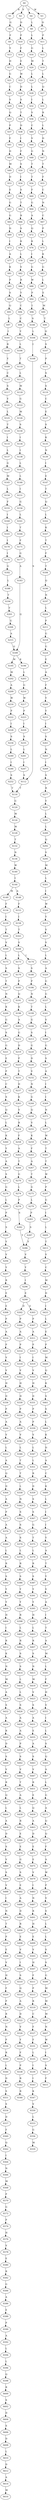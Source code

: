 strict digraph  {
	S0 -> S1 [ label = R ];
	S0 -> S2 [ label = V ];
	S0 -> S3 [ label = W ];
	S0 -> S4 [ label = T ];
	S1 -> S5 [ label = G ];
	S2 -> S6 [ label = D ];
	S3 -> S7 [ label = D ];
	S4 -> S8 [ label = L ];
	S5 -> S9 [ label = F ];
	S6 -> S10 [ label = P ];
	S7 -> S11 [ label = P ];
	S8 -> S12 [ label = L ];
	S9 -> S13 [ label = Y ];
	S10 -> S14 [ label = F ];
	S11 -> S15 [ label = L ];
	S12 -> S16 [ label = G ];
	S13 -> S17 [ label = H ];
	S14 -> S18 [ label = E ];
	S15 -> S19 [ label = T ];
	S16 -> S20 [ label = M ];
	S17 -> S21 [ label = G ];
	S18 -> S22 [ label = W ];
	S19 -> S23 [ label = L ];
	S20 -> S24 [ label = L ];
	S21 -> S25 [ label = C ];
	S22 -> S26 [ label = D ];
	S23 -> S27 [ label = Q ];
	S24 -> S28 [ label = L ];
	S25 -> S29 [ label = V ];
	S26 -> S30 [ label = S ];
	S27 -> S31 [ label = L ];
	S28 -> S32 [ label = I ];
	S29 -> S33 [ label = Q ];
	S30 -> S34 [ label = T ];
	S31 -> S35 [ label = R ];
	S32 -> S36 [ label = V ];
	S33 -> S37 [ label = P ];
	S34 -> S38 [ label = D ];
	S35 -> S39 [ label = L ];
	S36 -> S40 [ label = C ];
	S37 -> S41 [ label = F ];
	S38 -> S42 [ label = I ];
	S39 -> S43 [ label = D ];
	S40 -> S44 [ label = V ];
	S41 -> S45 [ label = D ];
	S42 -> S46 [ label = F ];
	S43 -> S47 [ label = N ];
	S44 -> S48 [ label = G ];
	S45 -> S49 [ label = M ];
	S46 -> S50 [ label = S ];
	S47 -> S51 [ label = T ];
	S48 -> S52 [ label = T ];
	S49 -> S53 [ label = D ];
	S50 -> S54 [ label = I ];
	S51 -> S55 [ label = F ];
	S52 -> S56 [ label = T ];
	S53 -> S57 [ label = E ];
	S54 -> S58 [ label = S ];
	S55 -> S59 [ label = C ];
	S56 -> S60 [ label = F ];
	S57 -> S61 [ label = G ];
	S58 -> S62 [ label = T ];
	S59 -> S63 [ label = N ];
	S60 -> S64 [ label = G ];
	S61 -> S65 [ label = G ];
	S62 -> S66 [ label = R ];
	S63 -> S67 [ label = C ];
	S64 -> S68 [ label = A ];
	S65 -> S69 [ label = D ];
	S66 -> S70 [ label = S ];
	S67 -> S71 [ label = P ];
	S68 -> S72 [ label = Q ];
	S69 -> S73 [ label = I ];
	S70 -> S74 [ label = K ];
	S71 -> S75 [ label = L ];
	S72 -> S76 [ label = K ];
	S73 -> S77 [ label = A ];
	S74 -> S78 [ label = L ];
	S75 -> S79 [ label = K ];
	S76 -> S80 [ label = I ];
	S77 -> S81 [ label = K ];
	S78 -> S82 [ label = V ];
	S79 -> S83 [ label = G ];
	S80 -> S84 [ label = G ];
	S81 -> S85 [ label = P ];
	S82 -> S86 [ label = R ];
	S83 -> S87 [ label = L ];
	S84 -> S88 [ label = W ];
	S85 -> S89 [ label = S ];
	S86 -> S90 [ label = Y ];
	S87 -> S91 [ label = E ];
	S88 -> S92 [ label = P ];
	S89 -> S93 [ label = Q ];
	S90 -> S94 [ label = C ];
	S91 -> S95 [ label = M ];
	S92 -> S96 [ label = I ];
	S93 -> S97 [ label = L ];
	S94 -> S98 [ label = C ];
	S95 -> S99 [ label = T ];
	S96 -> S100 [ label = S ];
	S97 -> S101 [ label = I ];
	S98 -> S102 [ label = Y ];
	S99 -> S103 [ label = D ];
	S100 -> S104 [ label = L ];
	S101 -> S105 [ label = R ];
	S102 -> S106 [ label = L ];
	S103 -> S107 [ label = S ];
	S104 -> S108 [ label = I ];
	S105 -> S109 [ label = Y ];
	S106 -> S110 [ label = T ];
	S107 -> S111 [ label = P ];
	S108 -> S112 [ label = S ];
	S109 -> S113 [ label = C ];
	S110 -> S114 [ label = L ];
	S111 -> S115 [ label = S ];
	S112 -> S116 [ label = T ];
	S113 -> S117 [ label = S ];
	S114 -> S118 [ label = M ];
	S115 -> S119 [ label = S ];
	S116 -> S120 [ label = G ];
	S117 -> S121 [ label = Y ];
	S118 -> S122 [ label = G ];
	S119 -> S123 [ label = C ];
	S120 -> S124 [ label = M ];
	S121 -> S125 [ label = L ];
	S122 -> S126 [ label = M ];
	S123 -> S127 [ label = E ];
	S124 -> S128 [ label = M ];
	S125 -> S129 [ label = T ];
	S126 -> S130 [ label = S ];
	S127 -> S131 [ label = S ];
	S128 -> S132 [ label = T ];
	S129 -> S133 [ label = I ];
	S130 -> S134 [ label = I ];
	S131 -> S135 [ label = K ];
	S132 -> S136 [ label = N ];
	S133 -> S137 [ label = L ];
	S134 -> S138 [ label = I ];
	S135 -> S139 [ label = N ];
	S136 -> S140 [ label = W ];
	S137 -> S141 [ label = G ];
	S138 -> S142 [ label = L ];
	S139 -> S143 [ label = I ];
	S140 -> S144 [ label = I ];
	S141 -> S145 [ label = M ];
	S142 -> S146 [ label = L ];
	S143 -> S147 [ label = E ];
	S144 -> S148 [ label = A ];
	S144 -> S149 [ label = M ];
	S145 -> S150 [ label = L ];
	S146 -> S151 [ label = I ];
	S147 -> S152 [ label = T ];
	S148 -> S153 [ label = F ];
	S149 -> S154 [ label = F ];
	S150 -> S155 [ label = F ];
	S151 -> S156 [ label = G ];
	S152 -> S157 [ label = Q ];
	S153 -> S158 [ label = I ];
	S154 -> S159 [ label = I ];
	S155 -> S160 [ label = I ];
	S156 -> S161 [ label = L ];
	S157 -> S162 [ label = L ];
	S158 -> S163 [ label = T ];
	S159 -> S164 [ label = T ];
	S160 -> S165 [ label = I ];
	S161 -> S166 [ label = T ];
	S162 -> S167 [ label = K ];
	S163 -> S168 [ label = V ];
	S164 -> S169 [ label = V ];
	S165 -> S170 [ label = I ];
	S166 -> S171 [ label = F ];
	S167 -> S172 [ label = T ];
	S168 -> S173 [ label = L ];
	S168 -> S174 [ label = I ];
	S169 -> S175 [ label = L ];
	S170 -> S176 [ label = I ];
	S171 -> S177 [ label = G ];
	S172 -> S178 [ label = F ];
	S173 -> S179 [ label = S ];
	S174 -> S180 [ label = S ];
	S175 -> S181 [ label = S ];
	S176 -> S182 [ label = G ];
	S177 -> S183 [ label = A ];
	S178 -> S184 [ label = T ];
	S179 -> S185 [ label = P ];
	S180 -> S186 [ label = P ];
	S181 -> S187 [ label = T ];
	S182 -> S188 [ label = L ];
	S183 -> S189 [ label = Q ];
	S184 -> S190 [ label = Q ];
	S185 -> S191 [ label = Q ];
	S186 -> S192 [ label = N ];
	S187 -> S193 [ label = N ];
	S188 -> S194 [ label = T ];
	S189 -> S195 [ label = M ];
	S189 -> S196 [ label = K ];
	S190 -> S197 [ label = N ];
	S191 -> S198 [ label = K ];
	S192 -> S199 [ label = T ];
	S193 -> S200 [ label = K ];
	S194 -> S201 [ label = F ];
	S195 -> S202 [ label = M ];
	S196 -> S203 [ label = L ];
	S197 -> S204 [ label = L ];
	S198 -> S205 [ label = A ];
	S199 -> S206 [ label = G ];
	S200 -> S207 [ label = G ];
	S201 -> S208 [ label = G ];
	S202 -> S209 [ label = A ];
	S203 -> S210 [ label = G ];
	S204 -> S211 [ label = P ];
	S205 -> S212 [ label = G ];
	S206 -> S213 [ label = S ];
	S207 -> S214 [ label = S ];
	S208 -> S215 [ label = A ];
	S209 -> S216 [ label = W ];
	S210 -> S217 [ label = W ];
	S211 -> S218 [ label = G ];
	S212 -> S219 [ label = D ];
	S213 -> S220 [ label = G ];
	S214 -> S221 [ label = G ];
	S215 -> S189 [ label = Q ];
	S216 -> S222 [ label = P ];
	S217 -> S223 [ label = P ];
	S218 -> S224 [ label = G ];
	S219 -> S225 [ label = P ];
	S220 -> S226 [ label = D ];
	S221 -> S227 [ label = E ];
	S222 -> S228 [ label = I ];
	S223 -> S229 [ label = I ];
	S224 -> S230 [ label = E ];
	S225 -> S231 [ label = T ];
	S226 -> S232 [ label = V ];
	S227 -> S233 [ label = P ];
	S228 -> S234 [ label = S ];
	S229 -> S235 [ label = S ];
	S230 -> S236 [ label = A ];
	S231 -> S237 [ label = D ];
	S232 -> S238 [ label = N ];
	S233 -> S239 [ label = C ];
	S234 -> S240 [ label = L ];
	S235 -> S241 [ label = L ];
	S236 -> S242 [ label = F ];
	S237 -> S243 [ label = K ];
	S238 -> S244 [ label = G ];
	S239 -> S245 [ label = S ];
	S240 -> S246 [ label = I ];
	S241 -> S247 [ label = I ];
	S242 -> S248 [ label = Y ];
	S243 -> S249 [ label = V ];
	S244 -> S250 [ label = Q ];
	S245 -> S251 [ label = Q ];
	S246 -> S252 [ label = S ];
	S247 -> S112 [ label = S ];
	S248 -> S253 [ label = Y ];
	S249 -> S254 [ label = R ];
	S250 -> S255 [ label = V ];
	S251 -> S256 [ label = L ];
	S252 -> S116 [ label = T ];
	S253 -> S257 [ label = I ];
	S254 -> S258 [ label = F ];
	S255 -> S259 [ label = K ];
	S256 -> S260 [ label = K ];
	S257 -> S261 [ label = S ];
	S258 -> S262 [ label = A ];
	S259 -> S263 [ label = F ];
	S260 -> S264 [ label = Y ];
	S261 -> S265 [ label = N ];
	S262 -> S266 [ label = T ];
	S263 -> S267 [ label = A ];
	S264 -> S268 [ label = A ];
	S265 -> S269 [ label = I ];
	S266 -> S270 [ label = G ];
	S267 -> S271 [ label = T ];
	S268 -> S272 [ label = S ];
	S269 -> S273 [ label = S ];
	S270 -> S274 [ label = L ];
	S271 -> S275 [ label = G ];
	S272 -> S276 [ label = G ];
	S273 -> S277 [ label = R ];
	S274 -> S278 [ label = P ];
	S275 -> S279 [ label = L ];
	S276 -> S280 [ label = L ];
	S277 -> S281 [ label = Y ];
	S278 -> S282 [ label = S ];
	S279 -> S283 [ label = P ];
	S280 -> S284 [ label = P ];
	S281 -> S285 [ label = L ];
	S282 -> S286 [ label = Y ];
	S283 -> S287 [ label = S ];
	S284 -> S288 [ label = S ];
	S285 -> S289 [ label = L ];
	S286 -> S290 [ label = V ];
	S287 -> S286 [ label = Y ];
	S288 -> S291 [ label = Y ];
	S289 -> S292 [ label = Q ];
	S290 -> S293 [ label = Y ];
	S291 -> S294 [ label = V ];
	S292 -> S295 [ label = V ];
	S293 -> S296 [ label = I ];
	S294 -> S297 [ label = Y ];
	S295 -> S298 [ label = M ];
	S296 -> S299 [ label = E ];
	S297 -> S300 [ label = R ];
	S298 -> S301 [ label = L ];
	S299 -> S302 [ label = D ];
	S299 -> S303 [ label = E ];
	S300 -> S304 [ label = E ];
	S301 -> S305 [ label = I ];
	S302 -> S306 [ label = P ];
	S303 -> S307 [ label = P ];
	S304 -> S308 [ label = E ];
	S305 -> S309 [ label = W ];
	S306 -> S310 [ label = A ];
	S307 -> S311 [ label = A ];
	S308 -> S312 [ label = P ];
	S309 -> S313 [ label = Y ];
	S310 -> S314 [ label = P ];
	S311 -> S315 [ label = P ];
	S312 -> S316 [ label = A ];
	S313 -> S317 [ label = V ];
	S314 -> S318 [ label = I ];
	S315 -> S319 [ label = I ];
	S316 -> S320 [ label = P ];
	S317 -> S321 [ label = V ];
	S318 -> S322 [ label = V ];
	S319 -> S323 [ label = V ];
	S320 -> S324 [ label = V ];
	S321 -> S325 [ label = L ];
	S322 -> S326 [ label = H ];
	S323 -> S327 [ label = H ];
	S324 -> S328 [ label = V ];
	S325 -> S329 [ label = A ];
	S326 -> S330 [ label = H ];
	S327 -> S331 [ label = D ];
	S328 -> S332 [ label = H ];
	S329 -> S333 [ label = G ];
	S330 -> S334 [ label = P ];
	S331 -> S335 [ label = P ];
	S332 -> S336 [ label = D ];
	S333 -> S337 [ label = G ];
	S334 -> S338 [ label = A ];
	S335 -> S339 [ label = P ];
	S336 -> S340 [ label = P ];
	S337 -> S341 [ label = L ];
	S338 -> S342 [ label = V ];
	S339 -> S343 [ label = V ];
	S340 -> S344 [ label = A ];
	S341 -> S345 [ label = V ];
	S342 -> S346 [ label = L ];
	S343 -> S347 [ label = L ];
	S344 -> S348 [ label = V ];
	S345 -> S349 [ label = I ];
	S346 -> S350 [ label = T ];
	S347 -> S351 [ label = L ];
	S348 -> S352 [ label = L ];
	S349 -> S353 [ label = G ];
	S350 -> S354 [ label = T ];
	S351 -> S355 [ label = R ];
	S352 -> S356 [ label = A ];
	S353 -> S357 [ label = S ];
	S354 -> S358 [ label = L ];
	S355 -> S359 [ label = D ];
	S356 -> S360 [ label = Q ];
	S357 -> S361 [ label = A ];
	S358 -> S362 [ label = N ];
	S359 -> S363 [ label = S ];
	S360 -> S364 [ label = D ];
	S361 -> S365 [ label = I ];
	S362 -> S366 [ label = S ];
	S363 -> S367 [ label = S ];
	S364 -> S368 [ label = A ];
	S365 -> S369 [ label = I ];
	S366 -> S370 [ label = S ];
	S367 -> S371 [ label = G ];
	S368 -> S372 [ label = P ];
	S369 -> S373 [ label = N ];
	S370 -> S374 [ label = S ];
	S371 -> S375 [ label = T ];
	S372 -> S376 [ label = A ];
	S373 -> S377 [ label = L ];
	S374 -> S378 [ label = L ];
	S375 -> S379 [ label = L ];
	S376 -> S380 [ label = A ];
	S377 -> S381 [ label = W ];
	S378 -> S382 [ label = R ];
	S379 -> S383 [ label = R ];
	S380 -> S384 [ label = L ];
	S381 -> S385 [ label = T ];
	S382 -> S386 [ label = S ];
	S383 -> S387 [ label = S ];
	S384 -> S388 [ label = R ];
	S385 -> S389 [ label = T ];
	S386 -> S390 [ label = Y ];
	S387 -> S391 [ label = Y ];
	S388 -> S392 [ label = S ];
	S389 -> S393 [ label = W ];
	S390 -> S394 [ label = Y ];
	S391 -> S395 [ label = Y ];
	S392 -> S396 [ label = Y ];
	S393 -> S397 [ label = P ];
	S394 -> S398 [ label = R ];
	S395 -> S399 [ label = H ];
	S396 -> S400 [ label = Y ];
	S397 -> S401 [ label = G ];
	S398 -> S402 [ label = L ];
	S399 -> S403 [ label = L ];
	S400 -> S404 [ label = H ];
	S401 -> S405 [ label = I ];
	S402 -> S406 [ label = R ];
	S403 -> S407 [ label = R ];
	S404 -> S408 [ label = I ];
	S405 -> S409 [ label = L ];
	S406 -> S410 [ label = S ];
	S407 -> S411 [ label = S ];
	S408 -> S412 [ label = R ];
	S409 -> S413 [ label = T ];
	S410 -> S414 [ label = S ];
	S411 -> S415 [ label = N ];
	S412 -> S416 [ label = K ];
	S413 -> S417 [ label = V ];
	S414 -> S418 [ label = L ];
	S415 -> S419 [ label = M ];
	S416 -> S420 [ label = N ];
	S417 -> S421 [ label = C ];
	S418 -> S422 [ label = L ];
	S419 -> S423 [ label = V ];
	S420 -> S424 [ label = M ];
	S421 -> S425 [ label = M ];
	S422 -> S426 [ label = S ];
	S423 -> S427 [ label = S ];
	S424 -> S428 [ label = A ];
	S425 -> S429 [ label = D ];
	S426 -> S430 [ label = A ];
	S427 -> S431 [ label = A ];
	S428 -> S432 [ label = S ];
	S429 -> S433 [ label = I ];
	S430 -> S434 [ label = A ];
	S431 -> S435 [ label = E ];
	S432 -> S436 [ label = A ];
	S433 -> S437 [ label = L ];
	S434 -> S438 [ label = P ];
	S435 -> S439 [ label = A ];
	S436 -> S440 [ label = R ];
	S437 -> S441 [ label = E ];
	S438 -> S442 [ label = S ];
	S439 -> S443 [ label = S ];
	S440 -> S444 [ label = D ];
	S441 -> S445 [ label = P ];
	S442 -> S446 [ label = V ];
	S443 -> S447 [ label = V ];
	S444 -> S448 [ label = S ];
	S445 -> S449 [ label = M ];
	S446 -> S450 [ label = T ];
	S447 -> S451 [ label = R ];
	S448 -> S452 [ label = V ];
	S449 -> S453 [ label = Q ];
	S450 -> S454 [ label = A ];
	S451 -> S455 [ label = E ];
	S452 -> S456 [ label = R ];
	S453 -> S457 [ label = K ];
	S454 -> S458 [ label = L ];
	S455 -> S459 [ label = Q ];
	S456 -> S460 [ label = Q ];
	S457 -> S461 [ label = S ];
	S458 -> S462 [ label = R ];
	S459 -> S463 [ label = A ];
	S460 -> S464 [ label = L ];
	S461 -> S465 [ label = S ];
	S462 -> S466 [ label = E ];
	S463 -> S467 [ label = D ];
	S464 -> S468 [ label = A ];
	S465 -> S469 [ label = L ];
	S466 -> S470 [ label = E ];
	S467 -> S471 [ label = E ];
	S468 -> S472 [ label = D ];
	S469 -> S473 [ label = K ];
	S470 -> S474 [ label = G ];
	S471 -> S475 [ label = E ];
	S472 -> S476 [ label = S ];
	S473 -> S477 [ label = D ];
	S474 -> S478 [ label = S ];
	S475 -> S479 [ label = V ];
	S476 -> S480 [ label = V ];
	S477 -> S481 [ label = A ];
	S478 -> S482 [ label = E ];
	S479 -> S483 [ label = I ];
	S480 -> S484 [ label = S ];
	S481 -> S485 [ label = C ];
	S482 -> S486 [ label = A ];
	S483 -> S487 [ label = N ];
	S484 -> S488 [ label = V ];
	S485 -> S489 [ label = K ];
	S486 -> S490 [ label = D ];
	S487 -> S491 [ label = R ];
	S488 -> S492 [ label = I ];
	S489 -> S493 [ label = L ];
	S490 -> S494 [ label = R ];
	S491 -> S495 [ label = H ];
	S492 -> S496 [ label = N ];
	S493 -> S497 [ label = I ];
	S494 -> S498 [ label = E ];
	S495 -> S499 [ label = E ];
	S496 -> S500 [ label = T ];
	S497 -> S501 [ label = I ];
	S498 -> S502 [ label = V ];
	S499 -> S503 [ label = V ];
	S500 -> S504 [ label = P ];
	S501 -> S505 [ label = Y ];
	S502 -> S506 [ label = I ];
	S503 -> S507 [ label = H ];
	S504 -> S508 [ label = E ];
	S505 -> S509 [ label = A ];
	S506 -> S510 [ label = S ];
	S507 -> S511 [ label = F ];
	S508 -> S512 [ label = V ];
	S509 -> S513 [ label = T ];
	S510 -> S514 [ label = Q ];
	S511 -> S515 [ label = P ];
	S512 -> S516 [ label = H ];
	S513 -> S517 [ label = Y ];
	S514 -> S518 [ label = A ];
	S515 -> S519 [ label = R ];
	S516 -> S520 [ label = F ];
	S517 -> S521 [ label = V ];
	S518 -> S522 [ label = D ];
	S519 -> S523 [ label = C ];
	S520 -> S524 [ label = P ];
	S521 -> S525 [ label = A ];
	S522 -> S526 [ label = V ];
	S523 -> S527 [ label = F ];
	S524 -> S528 [ label = R ];
	S525 -> S529 [ label = I ];
	S526 -> S530 [ label = Y ];
	S527 -> S531 [ label = F ];
	S528 -> S532 [ label = N ];
	S529 -> S533 [ label = T ];
	S530 -> S534 [ label = F ];
	S531 -> S535 [ label = L ];
	S532 -> S536 [ label = P ];
	S533 -> S537 [ label = A ];
	S534 -> S538 [ label = P ];
	S535 -> S539 [ label = I ];
	S536 -> S540 [ label = R ];
	S537 -> S541 [ label = M ];
	S538 -> S542 [ label = R ];
	S539 -> S543 [ label = I ];
	S540 -> S544 [ label = L ];
	S541 -> S545 [ label = L ];
	S542 -> S546 [ label = R ];
	S543 -> S547 [ label = K ];
	S544 -> S548 [ label = D ];
	S545 -> S549 [ label = F ];
	S547 -> S550 [ label = V ];
	S548 -> S551 [ label = S ];
	S549 -> S552 [ label = H ];
	S550 -> S553 [ label = L ];
	S551 -> S554 [ label = S ];
	S552 -> S555 [ label = V ];
	S553 -> S556 [ label = G ];
	S554 -> S557 [ label = D ];
	S555 -> S558 [ label = I ];
	S556 -> S559 [ label = M ];
	S557 -> S560 [ label = F ];
	S558 -> S561 [ label = L ];
	S560 -> S562 [ label = Q ];
	S561 -> S563 [ label = S ];
	S562 -> S564 [ label = I ];
	S563 -> S565 [ label = Q ];
	S564 -> S566 [ label = N ];
	S565 -> S567 [ label = A ];
	S566 -> S568 [ label = M ];
	S567 -> S569 [ label = L ];
	S568 -> S570 [ label = P ];
	S569 -> S571 [ label = G ];
	S570 -> S572 [ label = G ];
	S571 -> S573 [ label = A ];
	S572 -> S574 [ label = P ];
	S573 -> S575 [ label = Q ];
	S574 -> S576 [ label = H ];
	S575 -> S577 [ label = Q ];
	S576 -> S578 [ label = V ];
	S577 -> S579 [ label = F ];
	S578 -> S580 [ label = E ];
	S579 -> S581 [ label = A ];
	S580 -> S582 [ label = R ];
	S581 -> S583 [ label = W ];
	S582 -> S584 [ label = G ];
	S583 -> S585 [ label = P ];
	S584 -> S586 [ label = A ];
	S585 -> S587 [ label = V ];
	S586 -> S588 [ label = E ];
	S587 -> S589 [ label = S ];
	S588 -> S590 [ label = P ];
	S589 -> S591 [ label = L ];
	S590 -> S592 [ label = A ];
	S591 -> S593 [ label = L ];
	S592 -> S594 [ label = L ];
	S593 -> S595 [ label = S ];
	S594 -> S596 [ label = L ];
	S595 -> S597 [ label = S ];
	S596 -> S598 [ label = Q ];
	S597 -> S599 [ label = G ];
	S598 -> S600 [ label = R ];
	S599 -> S601 [ label = M ];
	S600 -> S602 [ label = S ];
	S601 -> S603 [ label = M ];
	S602 -> S604 [ label = D ];
	S603 -> S605 [ label = M ];
	S604 -> S606 [ label = S ];
	S605 -> S607 [ label = N ];
	S606 -> S608 [ label = D ];
	S607 -> S609 [ label = W ];
	S608 -> S610 [ label = L ];
	S609 -> S611 [ label = I ];
	S610 -> S612 [ label = D ];
	S611 -> S613 [ label = S ];
	S612 -> S614 [ label = A ];
	S613 -> S615 [ label = F ];
	S614 -> S616 [ label = M ];
}
